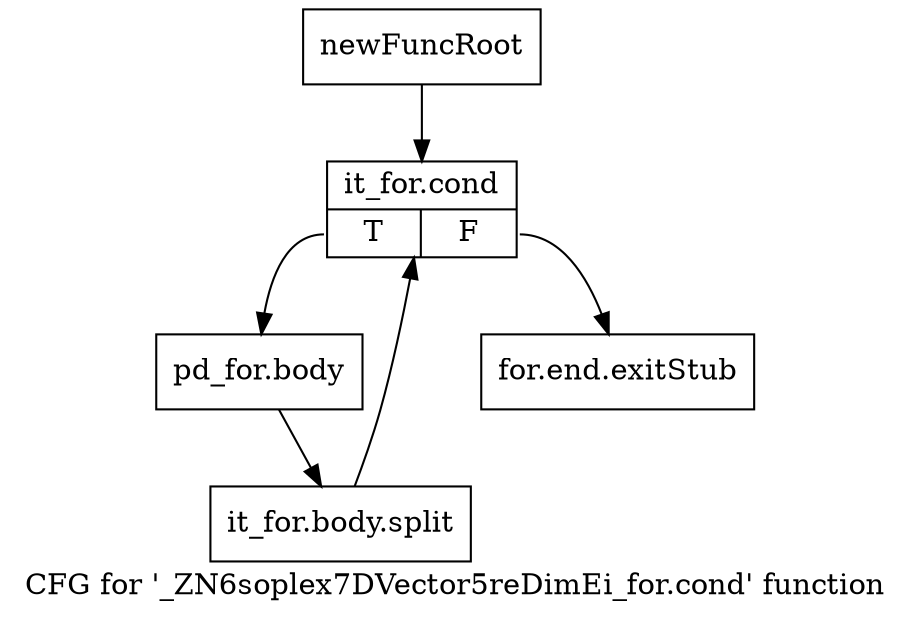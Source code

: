 digraph "CFG for '_ZN6soplex7DVector5reDimEi_for.cond' function" {
	label="CFG for '_ZN6soplex7DVector5reDimEi_for.cond' function";

	Node0x2bcb290 [shape=record,label="{newFuncRoot}"];
	Node0x2bcb290 -> Node0x2bcb330;
	Node0x2bcb2e0 [shape=record,label="{for.end.exitStub}"];
	Node0x2bcb330 [shape=record,label="{it_for.cond|{<s0>T|<s1>F}}"];
	Node0x2bcb330:s0 -> Node0x2bcb380;
	Node0x2bcb330:s1 -> Node0x2bcb2e0;
	Node0x2bcb380 [shape=record,label="{pd_for.body}"];
	Node0x2bcb380 -> Node0x335cf00;
	Node0x335cf00 [shape=record,label="{it_for.body.split}"];
	Node0x335cf00 -> Node0x2bcb330;
}
